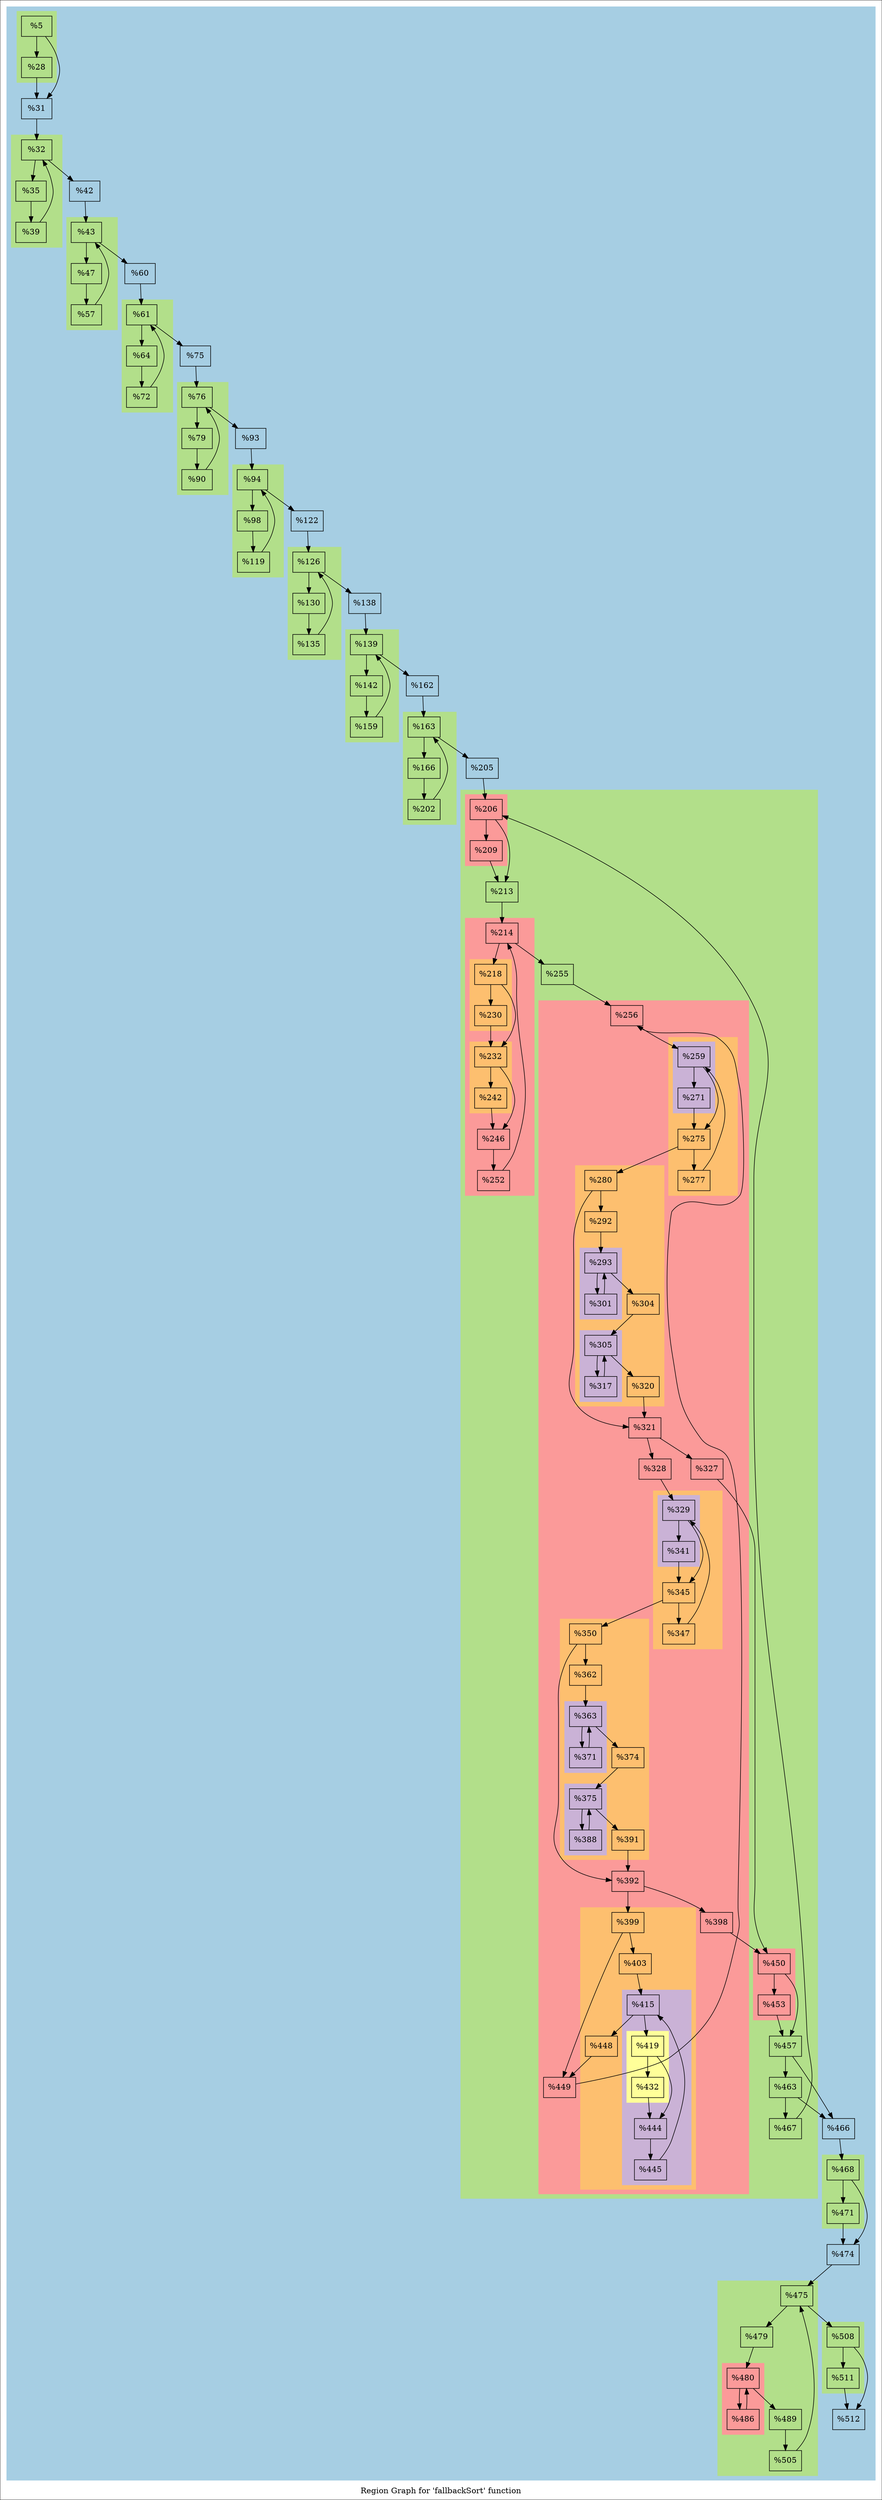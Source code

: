 digraph "Region Graph for 'fallbackSort' function" {
	label="Region Graph for 'fallbackSort' function";

	Node0x14477e0 [shape=record,label="{%5}"];
	Node0x14477e0 -> Node0x133d8a0;
	Node0x14477e0 -> Node0x1451710;
	Node0x133d8a0 [shape=record,label="{%28}"];
	Node0x133d8a0 -> Node0x1451710;
	Node0x1451710 [shape=record,label="{%31}"];
	Node0x1451710 -> Node0x1386630;
	Node0x1386630 [shape=record,label="{%32}"];
	Node0x1386630 -> Node0x138f840;
	Node0x1386630 -> Node0x1435380;
	Node0x138f840 [shape=record,label="{%35}"];
	Node0x138f840 -> Node0x1378ea0;
	Node0x1378ea0 [shape=record,label="{%39}"];
	Node0x1378ea0 -> Node0x1386630[constraint=false];
	Node0x1435380 [shape=record,label="{%42}"];
	Node0x1435380 -> Node0x137bc80;
	Node0x137bc80 [shape=record,label="{%43}"];
	Node0x137bc80 -> Node0x137f7c0;
	Node0x137bc80 -> Node0x1255d50;
	Node0x137f7c0 [shape=record,label="{%47}"];
	Node0x137f7c0 -> Node0x12704d0;
	Node0x12704d0 [shape=record,label="{%57}"];
	Node0x12704d0 -> Node0x137bc80[constraint=false];
	Node0x1255d50 [shape=record,label="{%60}"];
	Node0x1255d50 -> Node0x136b4e0;
	Node0x136b4e0 [shape=record,label="{%61}"];
	Node0x136b4e0 -> Node0x1367970;
	Node0x136b4e0 -> Node0x11f9ee0;
	Node0x1367970 [shape=record,label="{%64}"];
	Node0x1367970 -> Node0x1390430;
	Node0x1390430 [shape=record,label="{%72}"];
	Node0x1390430 -> Node0x136b4e0[constraint=false];
	Node0x11f9ee0 [shape=record,label="{%75}"];
	Node0x11f9ee0 -> Node0x1330460;
	Node0x1330460 [shape=record,label="{%76}"];
	Node0x1330460 -> Node0x11f2d50;
	Node0x1330460 -> Node0x12e6fe0;
	Node0x11f2d50 [shape=record,label="{%79}"];
	Node0x11f2d50 -> Node0x14386e0;
	Node0x14386e0 [shape=record,label="{%90}"];
	Node0x14386e0 -> Node0x1330460[constraint=false];
	Node0x12e6fe0 [shape=record,label="{%93}"];
	Node0x12e6fe0 -> Node0x133f050;
	Node0x133f050 [shape=record,label="{%94}"];
	Node0x133f050 -> Node0x113c630;
	Node0x133f050 -> Node0x1448660;
	Node0x113c630 [shape=record,label="{%98}"];
	Node0x113c630 -> Node0x1104610;
	Node0x1104610 [shape=record,label="{%119}"];
	Node0x1104610 -> Node0x133f050[constraint=false];
	Node0x1448660 [shape=record,label="{%122}"];
	Node0x1448660 -> Node0x129cbf0;
	Node0x129cbf0 [shape=record,label="{%126}"];
	Node0x129cbf0 -> Node0x12da430;
	Node0x129cbf0 -> Node0x144a5d0;
	Node0x12da430 [shape=record,label="{%130}"];
	Node0x12da430 -> Node0x11f6a20;
	Node0x11f6a20 [shape=record,label="{%135}"];
	Node0x11f6a20 -> Node0x129cbf0[constraint=false];
	Node0x144a5d0 [shape=record,label="{%138}"];
	Node0x144a5d0 -> Node0x11e1560;
	Node0x11e1560 [shape=record,label="{%139}"];
	Node0x11e1560 -> Node0x120a960;
	Node0x11e1560 -> Node0x11f01e0;
	Node0x120a960 [shape=record,label="{%142}"];
	Node0x120a960 -> Node0x12e2270;
	Node0x12e2270 [shape=record,label="{%159}"];
	Node0x12e2270 -> Node0x11e1560[constraint=false];
	Node0x11f01e0 [shape=record,label="{%162}"];
	Node0x11f01e0 -> Node0x1433e40;
	Node0x1433e40 [shape=record,label="{%163}"];
	Node0x1433e40 -> Node0x11e90f0;
	Node0x1433e40 -> Node0x1348ab0;
	Node0x11e90f0 [shape=record,label="{%166}"];
	Node0x11e90f0 -> Node0x143eb10;
	Node0x143eb10 [shape=record,label="{%202}"];
	Node0x143eb10 -> Node0x1433e40[constraint=false];
	Node0x1348ab0 [shape=record,label="{%205}"];
	Node0x1348ab0 -> Node0x1107c60;
	Node0x1107c60 [shape=record,label="{%206}"];
	Node0x1107c60 -> Node0x1381450;
	Node0x1107c60 -> Node0x10db550;
	Node0x1381450 [shape=record,label="{%209}"];
	Node0x1381450 -> Node0x10db550;
	Node0x10db550 [shape=record,label="{%213}"];
	Node0x10db550 -> Node0x14506a0;
	Node0x14506a0 [shape=record,label="{%214}"];
	Node0x14506a0 -> Node0x144cd30;
	Node0x14506a0 -> Node0x1155df0;
	Node0x144cd30 [shape=record,label="{%218}"];
	Node0x144cd30 -> Node0x13726b0;
	Node0x144cd30 -> Node0x11d60a0;
	Node0x13726b0 [shape=record,label="{%230}"];
	Node0x13726b0 -> Node0x11d60a0;
	Node0x11d60a0 [shape=record,label="{%232}"];
	Node0x11d60a0 -> Node0x13b1f90;
	Node0x11d60a0 -> Node0x114e4f0;
	Node0x13b1f90 [shape=record,label="{%242}"];
	Node0x13b1f90 -> Node0x114e4f0;
	Node0x114e4f0 [shape=record,label="{%246}"];
	Node0x114e4f0 -> Node0x13373a0;
	Node0x13373a0 [shape=record,label="{%252}"];
	Node0x13373a0 -> Node0x14506a0[constraint=false];
	Node0x1155df0 [shape=record,label="{%255}"];
	Node0x1155df0 -> Node0x122ee60;
	Node0x122ee60 [shape=record,label="{%256}"];
	Node0x122ee60 -> Node0x11b51d0;
	Node0x11b51d0 [shape=record,label="{%259}"];
	Node0x11b51d0 -> Node0x112e8b0;
	Node0x11b51d0 -> Node0x13762e0;
	Node0x112e8b0 [shape=record,label="{%271}"];
	Node0x112e8b0 -> Node0x13762e0;
	Node0x13762e0 [shape=record,label="{%275}"];
	Node0x13762e0 -> Node0x13b7f10;
	Node0x13762e0 -> Node0x1428b40;
	Node0x13b7f10 [shape=record,label="{%277}"];
	Node0x13b7f10 -> Node0x11b51d0[constraint=false];
	Node0x1428b40 [shape=record,label="{%280}"];
	Node0x1428b40 -> Node0x144a320;
	Node0x1428b40 -> Node0x1446c80;
	Node0x144a320 [shape=record,label="{%292}"];
	Node0x144a320 -> Node0x1374630;
	Node0x1374630 [shape=record,label="{%293}"];
	Node0x1374630 -> Node0x1434170;
	Node0x1374630 -> Node0x12a0500;
	Node0x1434170 [shape=record,label="{%301}"];
	Node0x1434170 -> Node0x1374630[constraint=false];
	Node0x12a0500 [shape=record,label="{%304}"];
	Node0x12a0500 -> Node0x1156f00;
	Node0x1156f00 [shape=record,label="{%305}"];
	Node0x1156f00 -> Node0x1386b00;
	Node0x1156f00 -> Node0x1381360;
	Node0x1386b00 [shape=record,label="{%317}"];
	Node0x1386b00 -> Node0x1156f00[constraint=false];
	Node0x1381360 [shape=record,label="{%320}"];
	Node0x1381360 -> Node0x1446c80;
	Node0x1446c80 [shape=record,label="{%321}"];
	Node0x1446c80 -> Node0x13b6780;
	Node0x1446c80 -> Node0x13bb3c0;
	Node0x13b6780 [shape=record,label="{%327}"];
	Node0x13b6780 -> Node0x1371a10;
	Node0x1371a10 [shape=record,label="{%450}"];
	Node0x1371a10 -> Node0x13c0940;
	Node0x1371a10 -> Node0x13804c0;
	Node0x13c0940 [shape=record,label="{%453}"];
	Node0x13c0940 -> Node0x13804c0;
	Node0x13804c0 [shape=record,label="{%457}"];
	Node0x13804c0 -> Node0x129caa0;
	Node0x13804c0 -> Node0x117ab60;
	Node0x129caa0 [shape=record,label="{%466}"];
	Node0x129caa0 -> Node0x13955f0;
	Node0x13955f0 [shape=record,label="{%468}"];
	Node0x13955f0 -> Node0x1351ec0;
	Node0x13955f0 -> Node0x14499d0;
	Node0x1351ec0 [shape=record,label="{%471}"];
	Node0x1351ec0 -> Node0x14499d0;
	Node0x14499d0 [shape=record,label="{%474}"];
	Node0x14499d0 -> Node0x137e380;
	Node0x137e380 [shape=record,label="{%475}"];
	Node0x137e380 -> Node0x11419d0;
	Node0x137e380 -> Node0x135a730;
	Node0x11419d0 [shape=record,label="{%479}"];
	Node0x11419d0 -> Node0x13957a0;
	Node0x13957a0 [shape=record,label="{%480}"];
	Node0x13957a0 -> Node0x1203be0;
	Node0x13957a0 -> Node0x1422ba0;
	Node0x1203be0 [shape=record,label="{%486}"];
	Node0x1203be0 -> Node0x13957a0[constraint=false];
	Node0x1422ba0 [shape=record,label="{%489}"];
	Node0x1422ba0 -> Node0x1435060;
	Node0x1435060 [shape=record,label="{%505}"];
	Node0x1435060 -> Node0x137e380[constraint=false];
	Node0x135a730 [shape=record,label="{%508}"];
	Node0x135a730 -> Node0x137a630;
	Node0x135a730 -> Node0x1398940;
	Node0x137a630 [shape=record,label="{%512}"];
	Node0x1398940 [shape=record,label="{%511}"];
	Node0x1398940 -> Node0x137a630;
	Node0x117ab60 [shape=record,label="{%463}"];
	Node0x117ab60 -> Node0x129caa0;
	Node0x117ab60 -> Node0x138d4c0;
	Node0x138d4c0 [shape=record,label="{%467}"];
	Node0x138d4c0 -> Node0x1107c60[constraint=false];
	Node0x13bb3c0 [shape=record,label="{%328}"];
	Node0x13bb3c0 -> Node0x1428cf0;
	Node0x1428cf0 [shape=record,label="{%329}"];
	Node0x1428cf0 -> Node0x137d0a0;
	Node0x1428cf0 -> Node0x1435e50;
	Node0x137d0a0 [shape=record,label="{%345}"];
	Node0x137d0a0 -> Node0x1429940;
	Node0x137d0a0 -> Node0x1367d70;
	Node0x1429940 [shape=record,label="{%347}"];
	Node0x1429940 -> Node0x1428cf0[constraint=false];
	Node0x1367d70 [shape=record,label="{%350}"];
	Node0x1367d70 -> Node0x13aba60;
	Node0x1367d70 -> Node0x138ce70;
	Node0x13aba60 [shape=record,label="{%392}"];
	Node0x13aba60 -> Node0x13a6580;
	Node0x13aba60 -> Node0x129a330;
	Node0x13a6580 [shape=record,label="{%398}"];
	Node0x13a6580 -> Node0x1371a10;
	Node0x129a330 [shape=record,label="{%399}"];
	Node0x129a330 -> Node0x1441b60;
	Node0x129a330 -> Node0x1105f10;
	Node0x1441b60 [shape=record,label="{%403}"];
	Node0x1441b60 -> Node0x13ac1c0;
	Node0x13ac1c0 [shape=record,label="{%415}"];
	Node0x13ac1c0 -> Node0x1393190;
	Node0x13ac1c0 -> Node0x144b5a0;
	Node0x1393190 [shape=record,label="{%419}"];
	Node0x1393190 -> Node0x13a7ab0;
	Node0x1393190 -> Node0x13a9590;
	Node0x13a7ab0 [shape=record,label="{%432}"];
	Node0x13a7ab0 -> Node0x13a9590;
	Node0x13a9590 [shape=record,label="{%444}"];
	Node0x13a9590 -> Node0x1422e80;
	Node0x1422e80 [shape=record,label="{%445}"];
	Node0x1422e80 -> Node0x13ac1c0[constraint=false];
	Node0x144b5a0 [shape=record,label="{%448}"];
	Node0x144b5a0 -> Node0x1105f10;
	Node0x1105f10 [shape=record,label="{%449}"];
	Node0x1105f10 -> Node0x122ee60[constraint=false];
	Node0x138ce70 [shape=record,label="{%362}"];
	Node0x138ce70 -> Node0x13ba240;
	Node0x13ba240 [shape=record,label="{%363}"];
	Node0x13ba240 -> Node0x137f2b0;
	Node0x13ba240 -> Node0x1458eb0;
	Node0x137f2b0 [shape=record,label="{%371}"];
	Node0x137f2b0 -> Node0x13ba240[constraint=false];
	Node0x1458eb0 [shape=record,label="{%374}"];
	Node0x1458eb0 -> Node0x1459190;
	Node0x1459190 [shape=record,label="{%375}"];
	Node0x1459190 -> Node0x1313830;
	Node0x1459190 -> Node0x13ac290;
	Node0x1313830 [shape=record,label="{%388}"];
	Node0x1313830 -> Node0x1459190[constraint=false];
	Node0x13ac290 [shape=record,label="{%391}"];
	Node0x13ac290 -> Node0x13aba60;
	Node0x1435e50 [shape=record,label="{%341}"];
	Node0x1435e50 -> Node0x137d0a0;
	colorscheme = "paired12"
        subgraph cluster_0x1457430 {
          label = "";
          style = filled;
          color = 1
          subgraph cluster_0x147b920 {
            label = "";
            style = filled;
            color = 3
            Node0x14477e0;
            Node0x133d8a0;
          }
          subgraph cluster_0x147b8a0 {
            label = "";
            style = filled;
            color = 3
            Node0x1386630;
            Node0x138f840;
            Node0x1378ea0;
          }
          subgraph cluster_0x147b820 {
            label = "";
            style = filled;
            color = 3
            Node0x137bc80;
            Node0x137f7c0;
            Node0x12704d0;
          }
          subgraph cluster_0x147b7a0 {
            label = "";
            style = filled;
            color = 3
            Node0x136b4e0;
            Node0x1367970;
            Node0x1390430;
          }
          subgraph cluster_0x147b720 {
            label = "";
            style = filled;
            color = 3
            Node0x1330460;
            Node0x11f2d50;
            Node0x14386e0;
          }
          subgraph cluster_0x147b6a0 {
            label = "";
            style = filled;
            color = 3
            Node0x133f050;
            Node0x113c630;
            Node0x1104610;
          }
          subgraph cluster_0x147b620 {
            label = "";
            style = filled;
            color = 3
            Node0x129cbf0;
            Node0x12da430;
            Node0x11f6a20;
          }
          subgraph cluster_0x147b5a0 {
            label = "";
            style = filled;
            color = 3
            Node0x11e1560;
            Node0x120a960;
            Node0x12e2270;
          }
          subgraph cluster_0x147b520 {
            label = "";
            style = filled;
            color = 3
            Node0x1433e40;
            Node0x11e90f0;
            Node0x143eb10;
          }
          subgraph cluster_0x147b4a0 {
            label = "";
            style = filled;
            color = 3
            subgraph cluster_0x147b420 {
              label = "";
              style = filled;
              color = 5
              Node0x1107c60;
              Node0x1381450;
            }
            subgraph cluster_0x10b8fe0 {
              label = "";
              style = filled;
              color = 5
              subgraph cluster_0x13bad90 {
                label = "";
                style = filled;
                color = 7
                Node0x144cd30;
                Node0x13726b0;
              }
              subgraph cluster_0x1457570 {
                label = "";
                style = filled;
                color = 7
                Node0x11d60a0;
                Node0x13b1f90;
              }
              Node0x14506a0;
              Node0x114e4f0;
              Node0x13373a0;
            }
            subgraph cluster_0x10b8f60 {
              label = "";
              style = filled;
              color = 5
              subgraph cluster_0x10b8ee0 {
                label = "";
                style = filled;
                color = 7
                subgraph cluster_0x10b8e60 {
                  label = "";
                  style = filled;
                  color = 9
                  Node0x11b51d0;
                  Node0x112e8b0;
                }
                Node0x13762e0;
                Node0x13b7f10;
              }
              subgraph cluster_0x10b8de0 {
                label = "";
                style = filled;
                color = 7
                subgraph cluster_0x142a190 {
                  label = "";
                  style = filled;
                  color = 9
                  Node0x1374630;
                  Node0x1434170;
                }
                subgraph cluster_0x14595d0 {
                  label = "";
                  style = filled;
                  color = 9
                  Node0x1156f00;
                  Node0x1386b00;
                }
                Node0x1428b40;
                Node0x144a320;
                Node0x12a0500;
                Node0x1381360;
              }
              subgraph cluster_0x10b8d60 {
                label = "";
                style = filled;
                color = 7
                subgraph cluster_0x10b8ce0 {
                  label = "";
                  style = filled;
                  color = 9
                  Node0x1428cf0;
                  Node0x1435e50;
                }
                Node0x137d0a0;
                Node0x1429940;
              }
              subgraph cluster_0x10b8c60 {
                label = "";
                style = filled;
                color = 7
                subgraph cluster_0x10b8be0 {
                  label = "";
                  style = filled;
                  color = 9
                  Node0x13ba240;
                  Node0x137f2b0;
                }
                subgraph cluster_0x10b8b60 {
                  label = "";
                  style = filled;
                  color = 9
                  Node0x1459190;
                  Node0x1313830;
                }
                Node0x1367d70;
                Node0x138ce70;
                Node0x1458eb0;
                Node0x13ac290;
              }
              subgraph cluster_0x10b8ae0 {
                label = "";
                style = filled;
                color = 7
                subgraph cluster_0x10b8a60 {
                  label = "";
                  style = filled;
                  color = 9
                  subgraph cluster_0x10b89e0 {
                    label = "";
                    style = filled;
                    color = 11
                    Node0x1393190;
                    Node0x13a7ab0;
                  }
                  Node0x13ac1c0;
                  Node0x13a9590;
                  Node0x1422e80;
                }
                Node0x129a330;
                Node0x1441b60;
                Node0x144b5a0;
              }
              Node0x122ee60;
              Node0x1446c80;
              Node0x13b6780;
              Node0x13bb3c0;
              Node0x13aba60;
              Node0x13a6580;
              Node0x1105f10;
            }
            subgraph cluster_0x10b8960 {
              label = "";
              style = filled;
              color = 5
              Node0x1371a10;
              Node0x13c0940;
            }
            Node0x10db550;
            Node0x1155df0;
            Node0x13804c0;
            Node0x117ab60;
            Node0x138d4c0;
          }
          subgraph cluster_0x10b88e0 {
            label = "";
            style = filled;
            color = 3
            Node0x13955f0;
            Node0x1351ec0;
          }
          subgraph cluster_0x10b8860 {
            label = "";
            style = filled;
            color = 3
            subgraph cluster_0x142a630 {
              label = "";
              style = filled;
              color = 5
              Node0x13957a0;
              Node0x1203be0;
            }
            Node0x137e380;
            Node0x11419d0;
            Node0x1422ba0;
            Node0x1435060;
          }
          subgraph cluster_0x1447380 {
            label = "";
            style = filled;
            color = 3
            Node0x135a730;
            Node0x1398940;
          }
          Node0x1451710;
          Node0x1435380;
          Node0x1255d50;
          Node0x11f9ee0;
          Node0x12e6fe0;
          Node0x1448660;
          Node0x144a5d0;
          Node0x11f01e0;
          Node0x1348ab0;
          Node0x129caa0;
          Node0x14499d0;
          Node0x137a630;
        }
}
